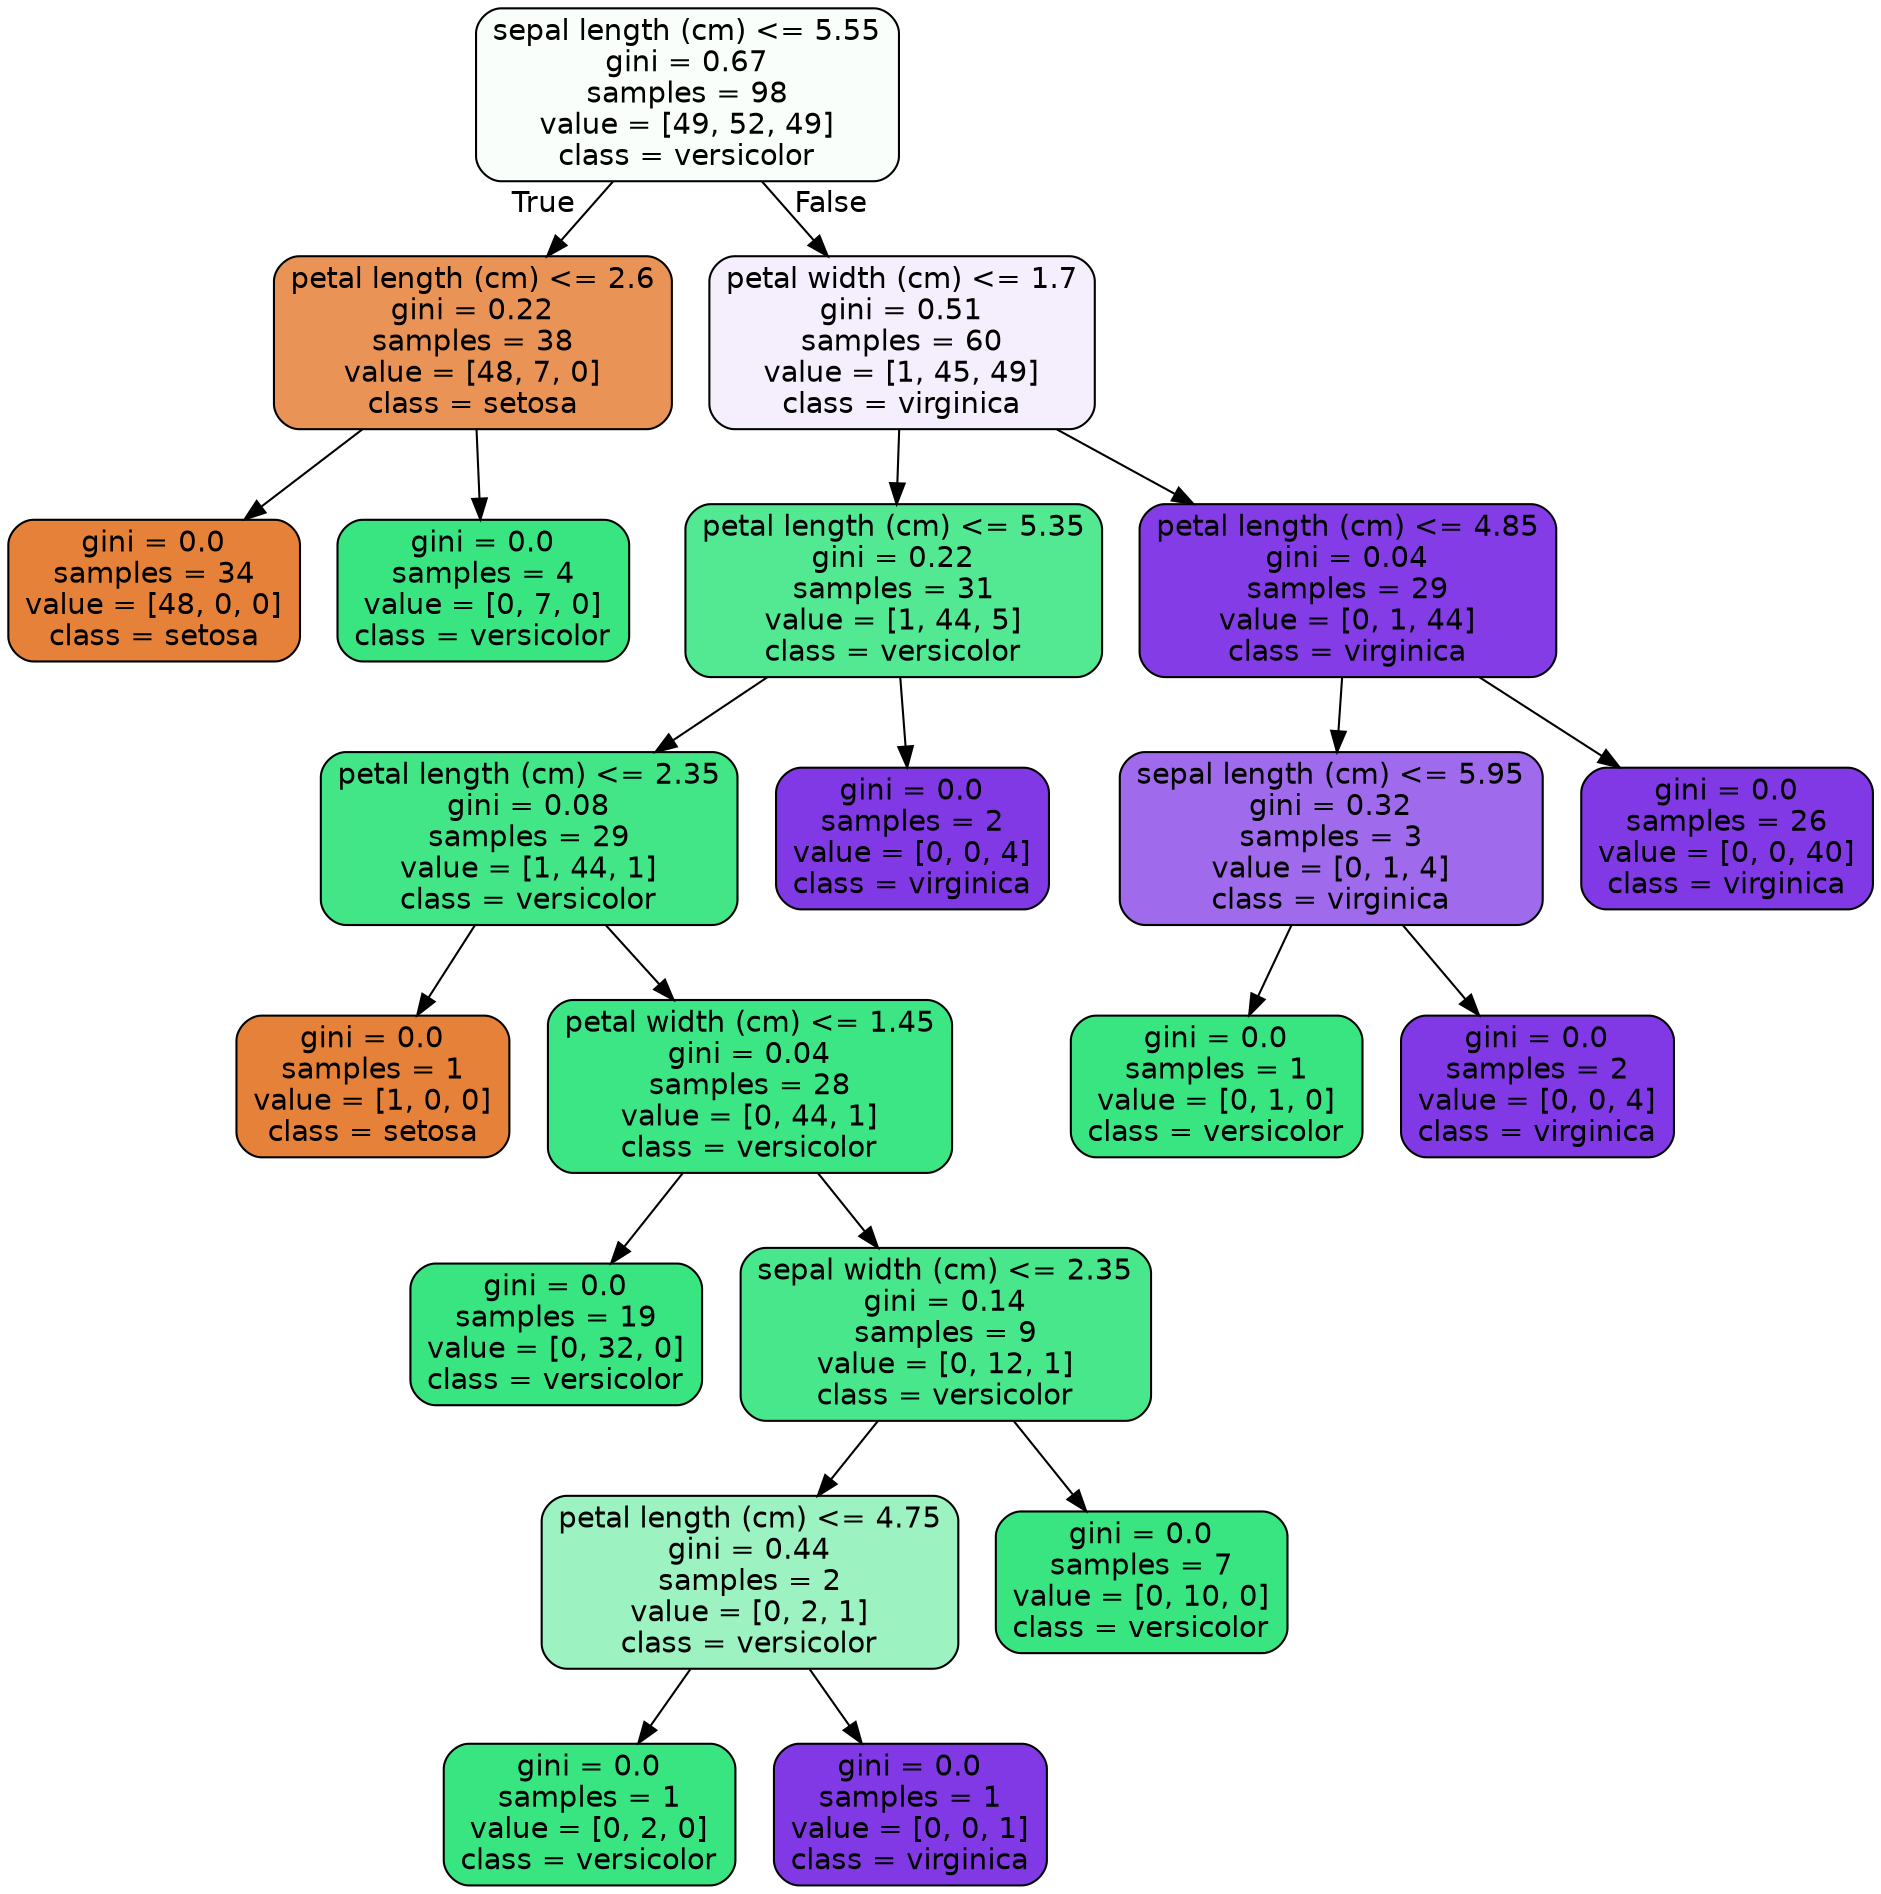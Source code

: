 digraph Tree {
node [shape=box, style="filled, rounded", color="black", fontname="helvetica"] ;
edge [fontname="helvetica"] ;
0 [label="sepal length (cm) <= 5.55\ngini = 0.67\nsamples = 98\nvalue = [49, 52, 49]\nclass = versicolor", fillcolor="#f9fefb"] ;
1 [label="petal length (cm) <= 2.6\ngini = 0.22\nsamples = 38\nvalue = [48, 7, 0]\nclass = setosa", fillcolor="#e99356"] ;
0 -> 1 [labeldistance=2.5, labelangle=45, headlabel="True"] ;
2 [label="gini = 0.0\nsamples = 34\nvalue = [48, 0, 0]\nclass = setosa", fillcolor="#e58139"] ;
1 -> 2 ;
3 [label="gini = 0.0\nsamples = 4\nvalue = [0, 7, 0]\nclass = versicolor", fillcolor="#39e581"] ;
1 -> 3 ;
4 [label="petal width (cm) <= 1.7\ngini = 0.51\nsamples = 60\nvalue = [1, 45, 49]\nclass = virginica", fillcolor="#f5effd"] ;
0 -> 4 [labeldistance=2.5, labelangle=-45, headlabel="False"] ;
5 [label="petal length (cm) <= 5.35\ngini = 0.22\nsamples = 31\nvalue = [1, 44, 5]\nclass = versicolor", fillcolor="#53e892"] ;
4 -> 5 ;
6 [label="petal length (cm) <= 2.35\ngini = 0.08\nsamples = 29\nvalue = [1, 44, 1]\nclass = versicolor", fillcolor="#42e687"] ;
5 -> 6 ;
7 [label="gini = 0.0\nsamples = 1\nvalue = [1, 0, 0]\nclass = setosa", fillcolor="#e58139"] ;
6 -> 7 ;
8 [label="petal width (cm) <= 1.45\ngini = 0.04\nsamples = 28\nvalue = [0, 44, 1]\nclass = versicolor", fillcolor="#3de684"] ;
6 -> 8 ;
9 [label="gini = 0.0\nsamples = 19\nvalue = [0, 32, 0]\nclass = versicolor", fillcolor="#39e581"] ;
8 -> 9 ;
10 [label="sepal width (cm) <= 2.35\ngini = 0.14\nsamples = 9\nvalue = [0, 12, 1]\nclass = versicolor", fillcolor="#49e78c"] ;
8 -> 10 ;
11 [label="petal length (cm) <= 4.75\ngini = 0.44\nsamples = 2\nvalue = [0, 2, 1]\nclass = versicolor", fillcolor="#9cf2c0"] ;
10 -> 11 ;
12 [label="gini = 0.0\nsamples = 1\nvalue = [0, 2, 0]\nclass = versicolor", fillcolor="#39e581"] ;
11 -> 12 ;
13 [label="gini = 0.0\nsamples = 1\nvalue = [0, 0, 1]\nclass = virginica", fillcolor="#8139e5"] ;
11 -> 13 ;
14 [label="gini = 0.0\nsamples = 7\nvalue = [0, 10, 0]\nclass = versicolor", fillcolor="#39e581"] ;
10 -> 14 ;
15 [label="gini = 0.0\nsamples = 2\nvalue = [0, 0, 4]\nclass = virginica", fillcolor="#8139e5"] ;
5 -> 15 ;
16 [label="petal length (cm) <= 4.85\ngini = 0.04\nsamples = 29\nvalue = [0, 1, 44]\nclass = virginica", fillcolor="#843de6"] ;
4 -> 16 ;
17 [label="sepal length (cm) <= 5.95\ngini = 0.32\nsamples = 3\nvalue = [0, 1, 4]\nclass = virginica", fillcolor="#a06aec"] ;
16 -> 17 ;
18 [label="gini = 0.0\nsamples = 1\nvalue = [0, 1, 0]\nclass = versicolor", fillcolor="#39e581"] ;
17 -> 18 ;
19 [label="gini = 0.0\nsamples = 2\nvalue = [0, 0, 4]\nclass = virginica", fillcolor="#8139e5"] ;
17 -> 19 ;
20 [label="gini = 0.0\nsamples = 26\nvalue = [0, 0, 40]\nclass = virginica", fillcolor="#8139e5"] ;
16 -> 20 ;
}